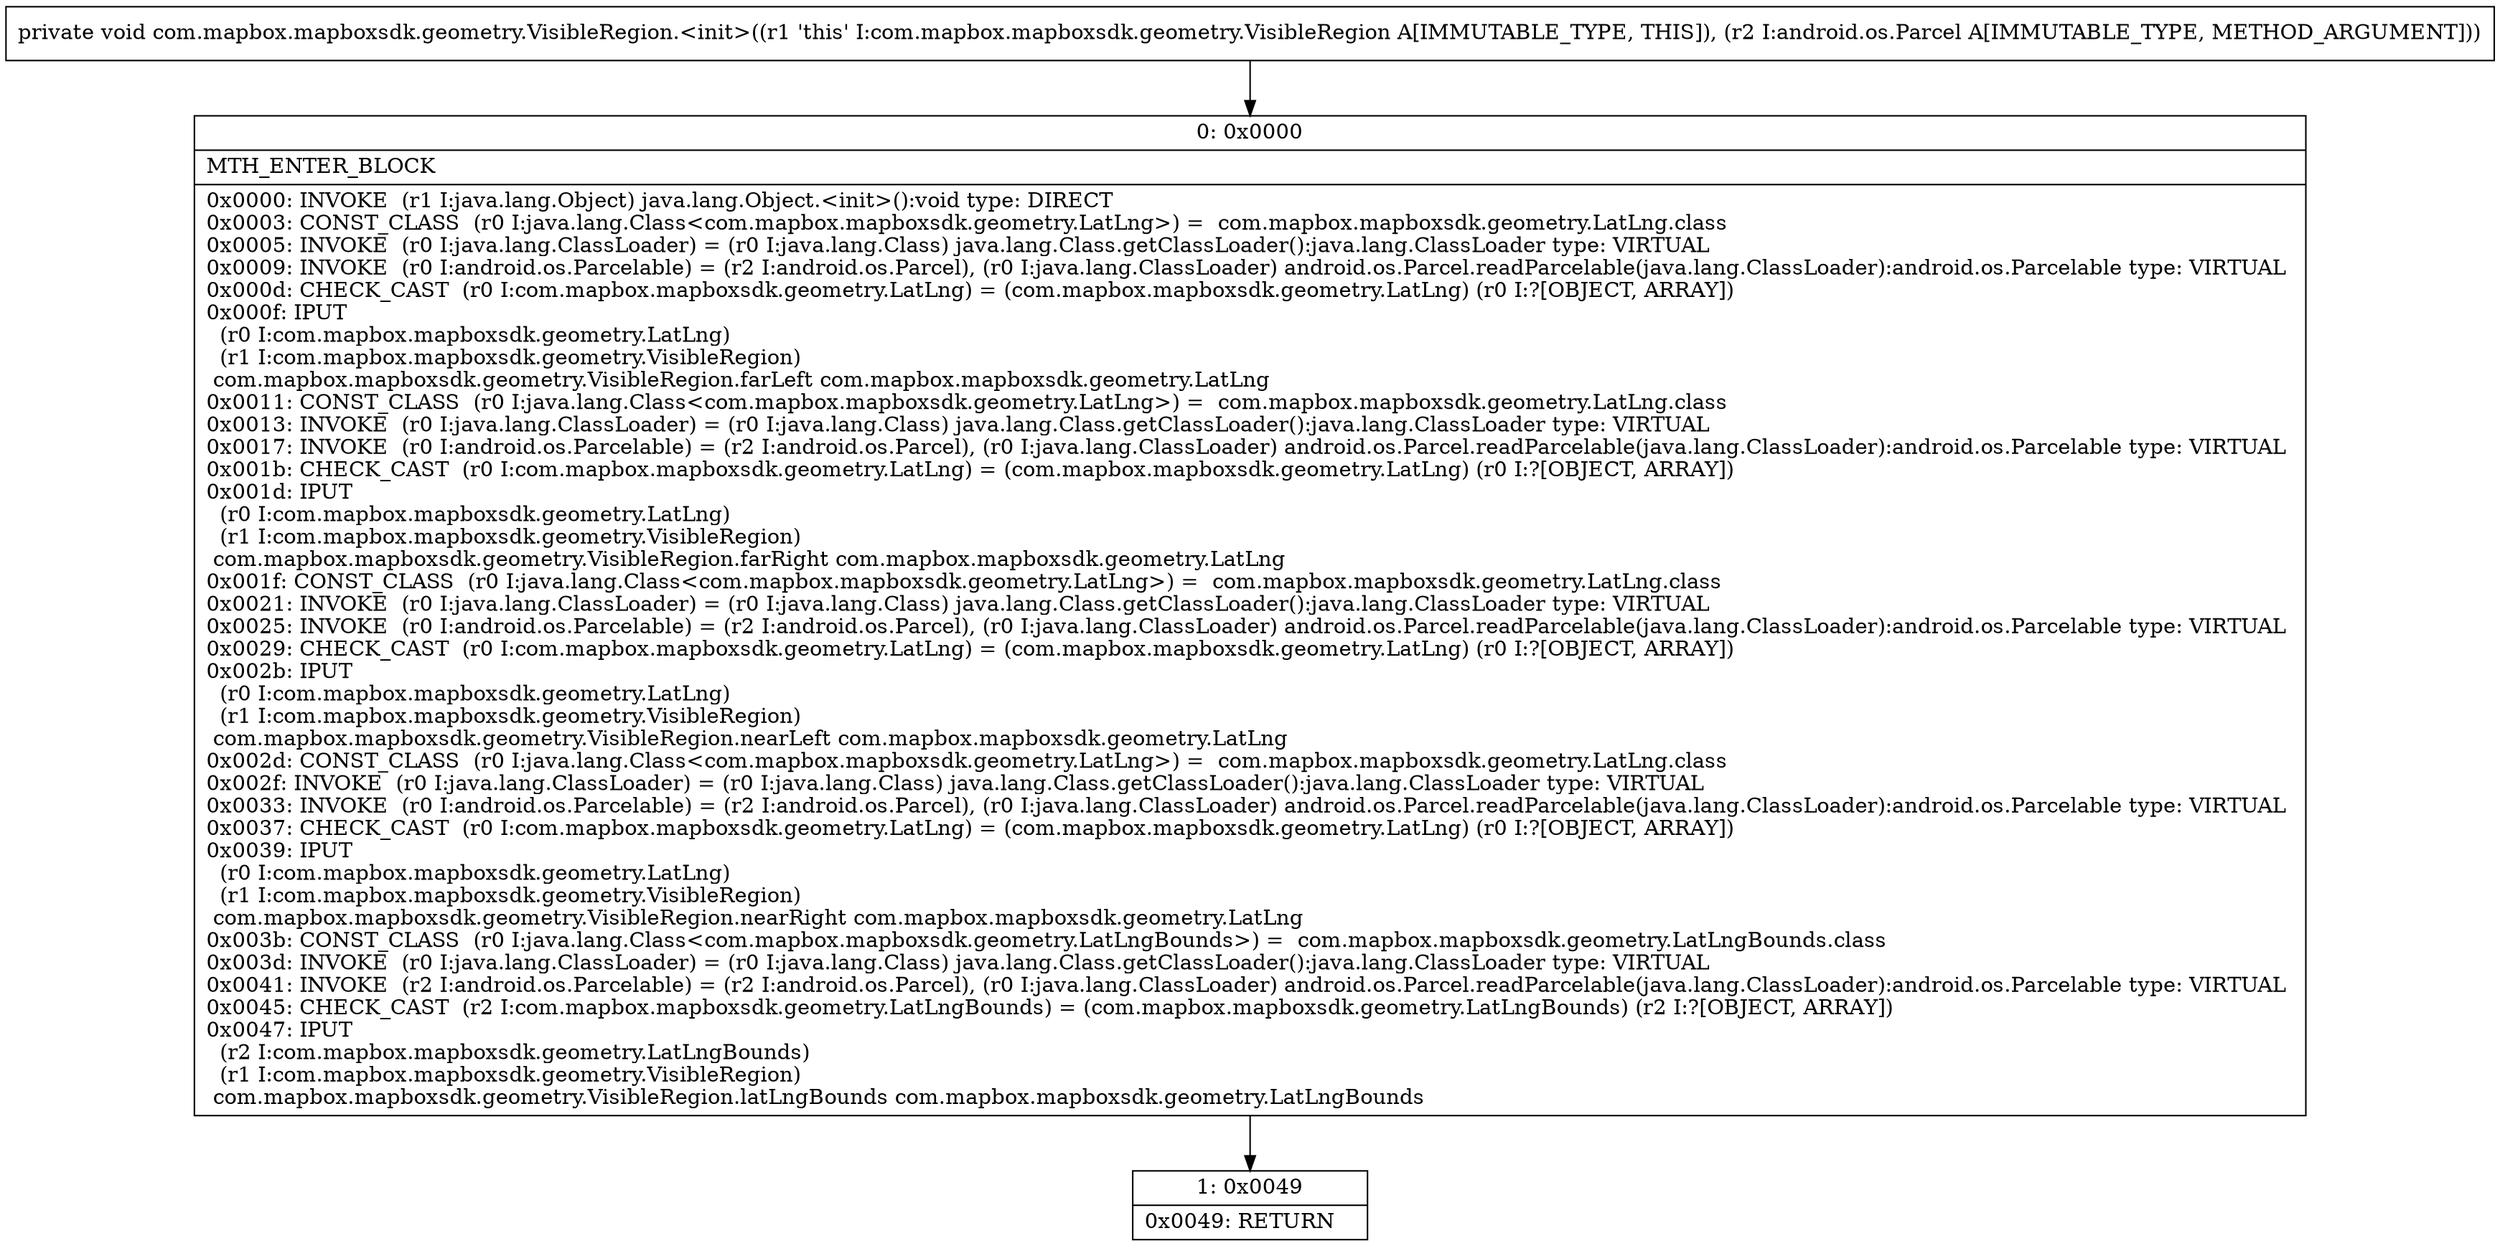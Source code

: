 digraph "CFG forcom.mapbox.mapboxsdk.geometry.VisibleRegion.\<init\>(Landroid\/os\/Parcel;)V" {
Node_0 [shape=record,label="{0\:\ 0x0000|MTH_ENTER_BLOCK\l|0x0000: INVOKE  (r1 I:java.lang.Object) java.lang.Object.\<init\>():void type: DIRECT \l0x0003: CONST_CLASS  (r0 I:java.lang.Class\<com.mapbox.mapboxsdk.geometry.LatLng\>) =  com.mapbox.mapboxsdk.geometry.LatLng.class \l0x0005: INVOKE  (r0 I:java.lang.ClassLoader) = (r0 I:java.lang.Class) java.lang.Class.getClassLoader():java.lang.ClassLoader type: VIRTUAL \l0x0009: INVOKE  (r0 I:android.os.Parcelable) = (r2 I:android.os.Parcel), (r0 I:java.lang.ClassLoader) android.os.Parcel.readParcelable(java.lang.ClassLoader):android.os.Parcelable type: VIRTUAL \l0x000d: CHECK_CAST  (r0 I:com.mapbox.mapboxsdk.geometry.LatLng) = (com.mapbox.mapboxsdk.geometry.LatLng) (r0 I:?[OBJECT, ARRAY]) \l0x000f: IPUT  \l  (r0 I:com.mapbox.mapboxsdk.geometry.LatLng)\l  (r1 I:com.mapbox.mapboxsdk.geometry.VisibleRegion)\l com.mapbox.mapboxsdk.geometry.VisibleRegion.farLeft com.mapbox.mapboxsdk.geometry.LatLng \l0x0011: CONST_CLASS  (r0 I:java.lang.Class\<com.mapbox.mapboxsdk.geometry.LatLng\>) =  com.mapbox.mapboxsdk.geometry.LatLng.class \l0x0013: INVOKE  (r0 I:java.lang.ClassLoader) = (r0 I:java.lang.Class) java.lang.Class.getClassLoader():java.lang.ClassLoader type: VIRTUAL \l0x0017: INVOKE  (r0 I:android.os.Parcelable) = (r2 I:android.os.Parcel), (r0 I:java.lang.ClassLoader) android.os.Parcel.readParcelable(java.lang.ClassLoader):android.os.Parcelable type: VIRTUAL \l0x001b: CHECK_CAST  (r0 I:com.mapbox.mapboxsdk.geometry.LatLng) = (com.mapbox.mapboxsdk.geometry.LatLng) (r0 I:?[OBJECT, ARRAY]) \l0x001d: IPUT  \l  (r0 I:com.mapbox.mapboxsdk.geometry.LatLng)\l  (r1 I:com.mapbox.mapboxsdk.geometry.VisibleRegion)\l com.mapbox.mapboxsdk.geometry.VisibleRegion.farRight com.mapbox.mapboxsdk.geometry.LatLng \l0x001f: CONST_CLASS  (r0 I:java.lang.Class\<com.mapbox.mapboxsdk.geometry.LatLng\>) =  com.mapbox.mapboxsdk.geometry.LatLng.class \l0x0021: INVOKE  (r0 I:java.lang.ClassLoader) = (r0 I:java.lang.Class) java.lang.Class.getClassLoader():java.lang.ClassLoader type: VIRTUAL \l0x0025: INVOKE  (r0 I:android.os.Parcelable) = (r2 I:android.os.Parcel), (r0 I:java.lang.ClassLoader) android.os.Parcel.readParcelable(java.lang.ClassLoader):android.os.Parcelable type: VIRTUAL \l0x0029: CHECK_CAST  (r0 I:com.mapbox.mapboxsdk.geometry.LatLng) = (com.mapbox.mapboxsdk.geometry.LatLng) (r0 I:?[OBJECT, ARRAY]) \l0x002b: IPUT  \l  (r0 I:com.mapbox.mapboxsdk.geometry.LatLng)\l  (r1 I:com.mapbox.mapboxsdk.geometry.VisibleRegion)\l com.mapbox.mapboxsdk.geometry.VisibleRegion.nearLeft com.mapbox.mapboxsdk.geometry.LatLng \l0x002d: CONST_CLASS  (r0 I:java.lang.Class\<com.mapbox.mapboxsdk.geometry.LatLng\>) =  com.mapbox.mapboxsdk.geometry.LatLng.class \l0x002f: INVOKE  (r0 I:java.lang.ClassLoader) = (r0 I:java.lang.Class) java.lang.Class.getClassLoader():java.lang.ClassLoader type: VIRTUAL \l0x0033: INVOKE  (r0 I:android.os.Parcelable) = (r2 I:android.os.Parcel), (r0 I:java.lang.ClassLoader) android.os.Parcel.readParcelable(java.lang.ClassLoader):android.os.Parcelable type: VIRTUAL \l0x0037: CHECK_CAST  (r0 I:com.mapbox.mapboxsdk.geometry.LatLng) = (com.mapbox.mapboxsdk.geometry.LatLng) (r0 I:?[OBJECT, ARRAY]) \l0x0039: IPUT  \l  (r0 I:com.mapbox.mapboxsdk.geometry.LatLng)\l  (r1 I:com.mapbox.mapboxsdk.geometry.VisibleRegion)\l com.mapbox.mapboxsdk.geometry.VisibleRegion.nearRight com.mapbox.mapboxsdk.geometry.LatLng \l0x003b: CONST_CLASS  (r0 I:java.lang.Class\<com.mapbox.mapboxsdk.geometry.LatLngBounds\>) =  com.mapbox.mapboxsdk.geometry.LatLngBounds.class \l0x003d: INVOKE  (r0 I:java.lang.ClassLoader) = (r0 I:java.lang.Class) java.lang.Class.getClassLoader():java.lang.ClassLoader type: VIRTUAL \l0x0041: INVOKE  (r2 I:android.os.Parcelable) = (r2 I:android.os.Parcel), (r0 I:java.lang.ClassLoader) android.os.Parcel.readParcelable(java.lang.ClassLoader):android.os.Parcelable type: VIRTUAL \l0x0045: CHECK_CAST  (r2 I:com.mapbox.mapboxsdk.geometry.LatLngBounds) = (com.mapbox.mapboxsdk.geometry.LatLngBounds) (r2 I:?[OBJECT, ARRAY]) \l0x0047: IPUT  \l  (r2 I:com.mapbox.mapboxsdk.geometry.LatLngBounds)\l  (r1 I:com.mapbox.mapboxsdk.geometry.VisibleRegion)\l com.mapbox.mapboxsdk.geometry.VisibleRegion.latLngBounds com.mapbox.mapboxsdk.geometry.LatLngBounds \l}"];
Node_1 [shape=record,label="{1\:\ 0x0049|0x0049: RETURN   \l}"];
MethodNode[shape=record,label="{private void com.mapbox.mapboxsdk.geometry.VisibleRegion.\<init\>((r1 'this' I:com.mapbox.mapboxsdk.geometry.VisibleRegion A[IMMUTABLE_TYPE, THIS]), (r2 I:android.os.Parcel A[IMMUTABLE_TYPE, METHOD_ARGUMENT])) }"];
MethodNode -> Node_0;
Node_0 -> Node_1;
}

